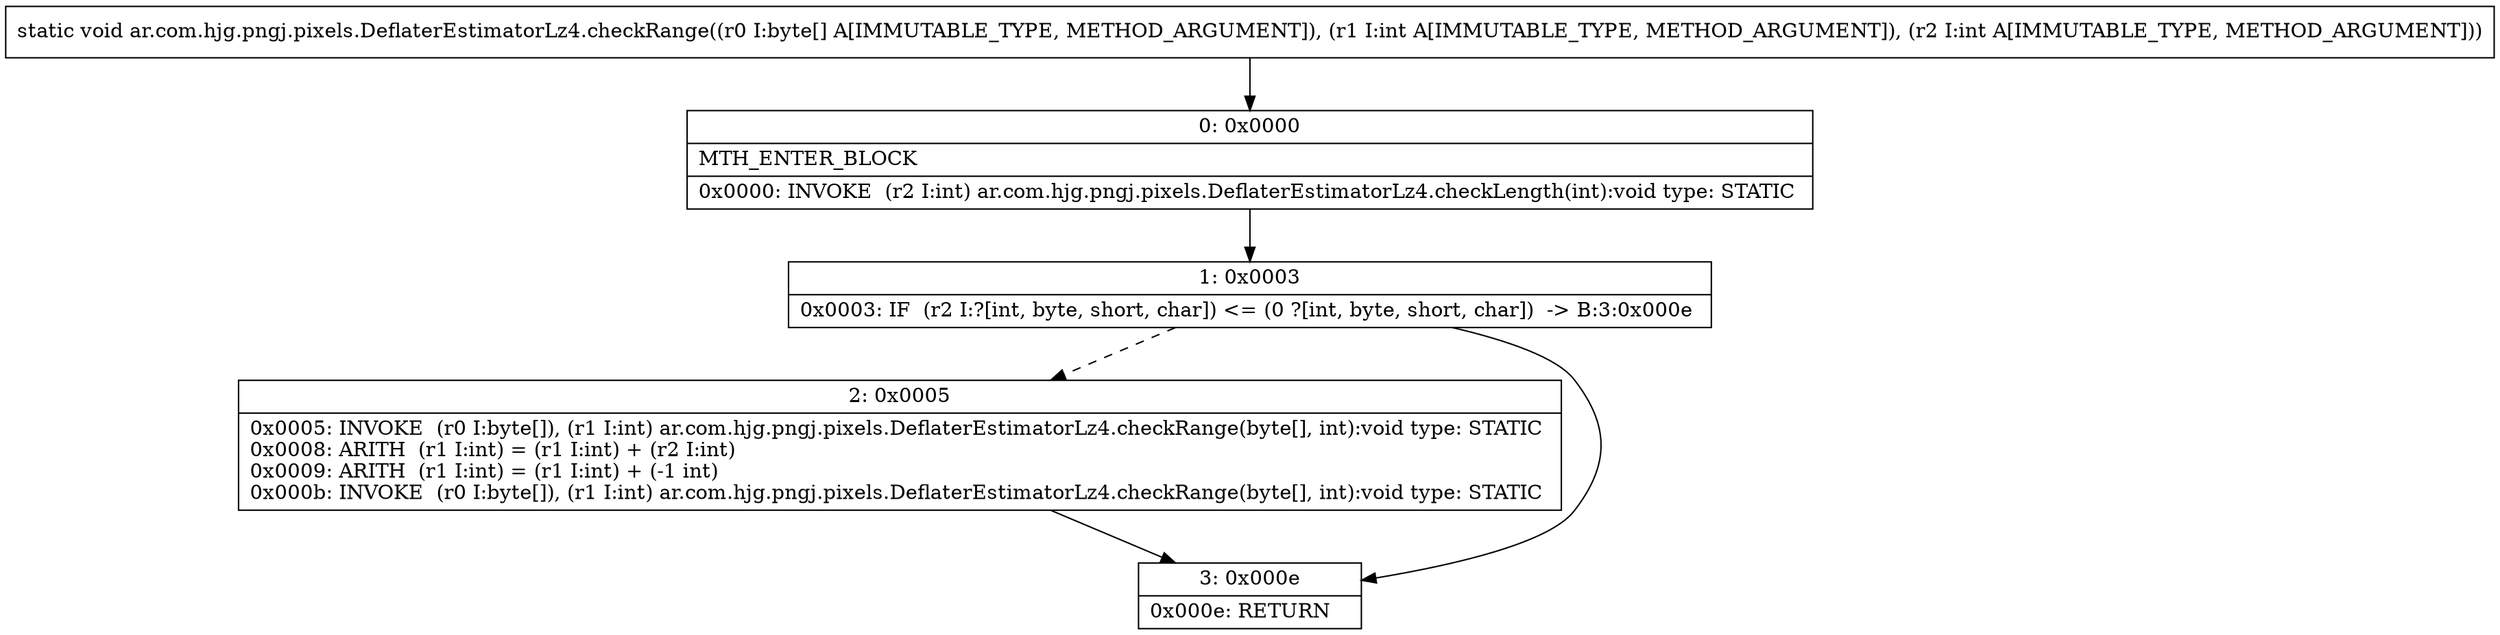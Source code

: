 digraph "CFG forar.com.hjg.pngj.pixels.DeflaterEstimatorLz4.checkRange([BII)V" {
Node_0 [shape=record,label="{0\:\ 0x0000|MTH_ENTER_BLOCK\l|0x0000: INVOKE  (r2 I:int) ar.com.hjg.pngj.pixels.DeflaterEstimatorLz4.checkLength(int):void type: STATIC \l}"];
Node_1 [shape=record,label="{1\:\ 0x0003|0x0003: IF  (r2 I:?[int, byte, short, char]) \<= (0 ?[int, byte, short, char])  \-\> B:3:0x000e \l}"];
Node_2 [shape=record,label="{2\:\ 0x0005|0x0005: INVOKE  (r0 I:byte[]), (r1 I:int) ar.com.hjg.pngj.pixels.DeflaterEstimatorLz4.checkRange(byte[], int):void type: STATIC \l0x0008: ARITH  (r1 I:int) = (r1 I:int) + (r2 I:int) \l0x0009: ARITH  (r1 I:int) = (r1 I:int) + (\-1 int) \l0x000b: INVOKE  (r0 I:byte[]), (r1 I:int) ar.com.hjg.pngj.pixels.DeflaterEstimatorLz4.checkRange(byte[], int):void type: STATIC \l}"];
Node_3 [shape=record,label="{3\:\ 0x000e|0x000e: RETURN   \l}"];
MethodNode[shape=record,label="{static void ar.com.hjg.pngj.pixels.DeflaterEstimatorLz4.checkRange((r0 I:byte[] A[IMMUTABLE_TYPE, METHOD_ARGUMENT]), (r1 I:int A[IMMUTABLE_TYPE, METHOD_ARGUMENT]), (r2 I:int A[IMMUTABLE_TYPE, METHOD_ARGUMENT])) }"];
MethodNode -> Node_0;
Node_0 -> Node_1;
Node_1 -> Node_2[style=dashed];
Node_1 -> Node_3;
Node_2 -> Node_3;
}

